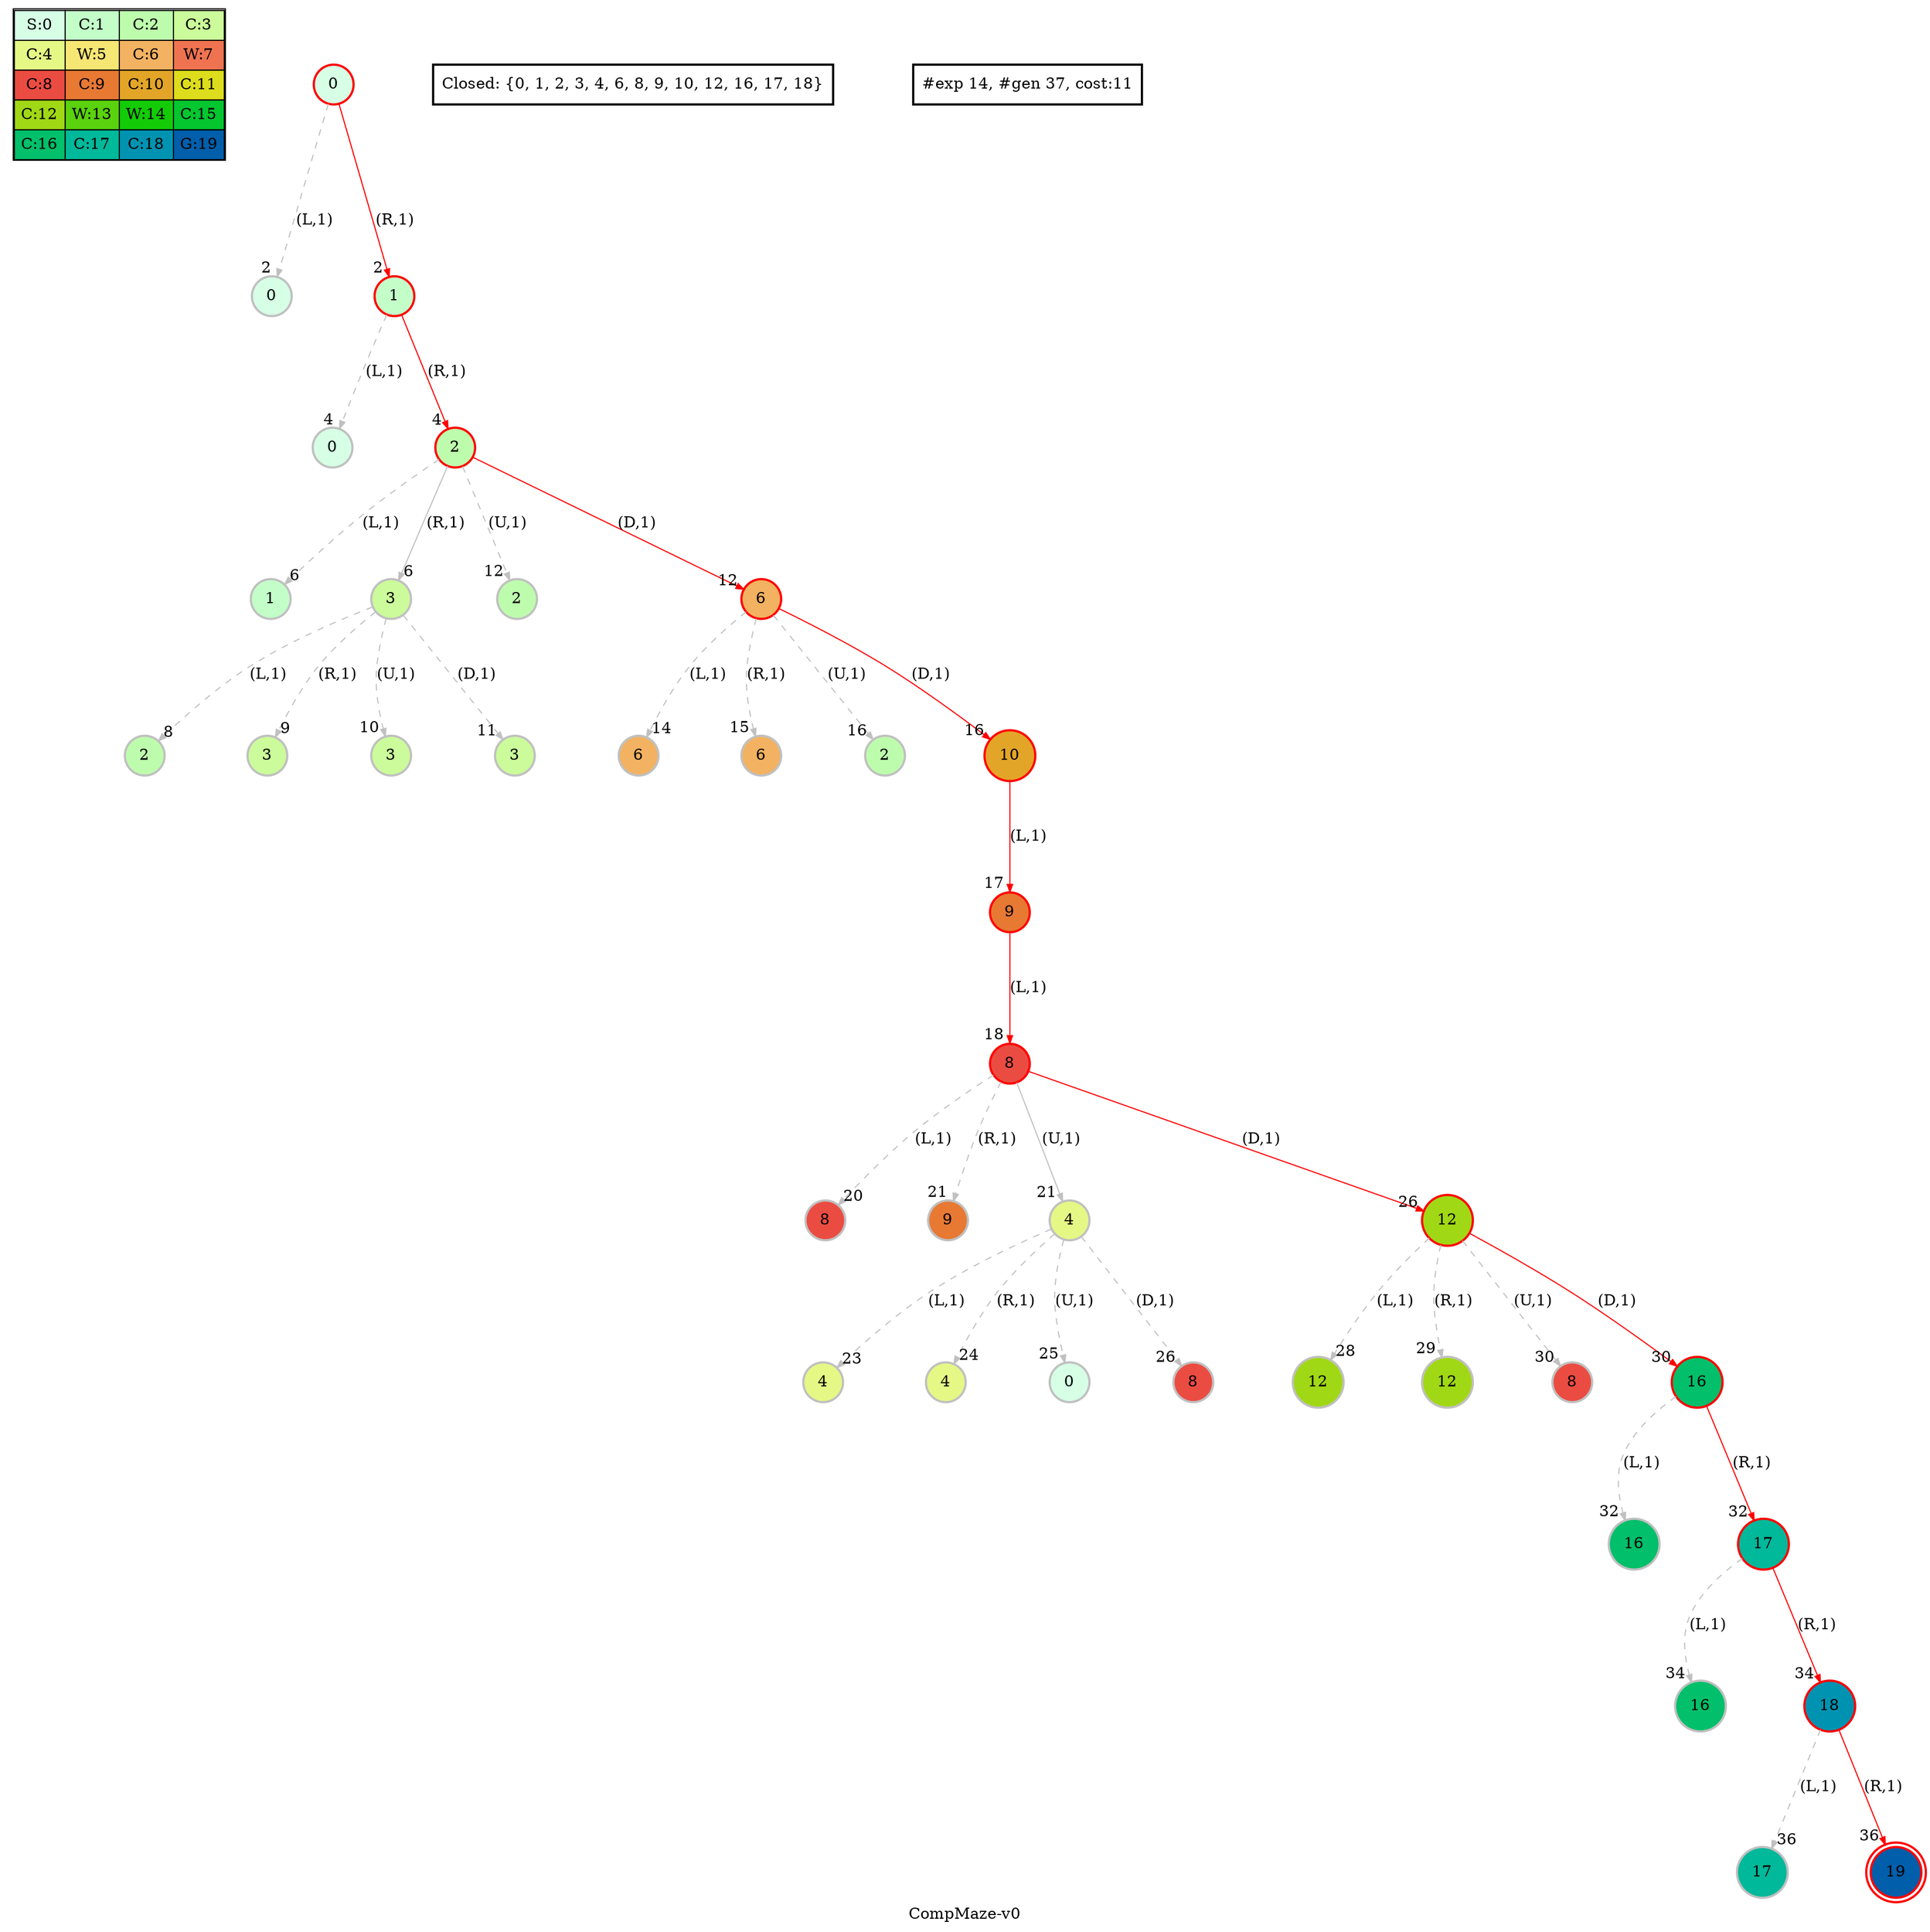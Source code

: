digraph CompMaze { label="CompMaze-v0" nodesep=1 ranksep="1.2" node [shape=circle penwidth=2] edge [arrowsize=0.7] 
subgraph MAP {label=Map;map [shape=plaintext label=<<table border="1" cellpadding="5" cellspacing="0" cellborder="1"><tr><td bgcolor="0.39803922 0.15947579 0.99679532 1.        ">S:0</td><td bgcolor="0.35098039 0.23194764 0.99315867 1.        ">C:1</td><td bgcolor="0.29607843 0.31486959 0.98720184 1.        ">C:2</td><td bgcolor="0.24901961 0.38410575 0.98063477 1.        ">C:3</td></tr><tr><td bgcolor="0.19411765 0.46220388 0.97128103 1.        ">C:4</td><td bgcolor="0.14705882 0.52643216 0.96182564 1.        ">W:5</td><td bgcolor="0.09215686 0.59770746 0.94913494 1.        ">C:6</td><td bgcolor="0.0372549  0.66454018 0.93467977 1.        ">W:7</td></tr><tr><td bgcolor="0.00980392 0.71791192 0.92090552 1.        ">C:8</td><td bgcolor="0.06470588 0.77520398 0.9032472  1.        ">C:9</td><td bgcolor="0.11176471 0.81974048 0.88677369 1.        ">C:10</td><td bgcolor="0.16666667 0.8660254  0.8660254  1.        ">C:11</td></tr><tr><td bgcolor="0.21372549 0.9005867  0.84695821 1.        ">C:12</td><td bgcolor="0.26862745 0.93467977 0.82325295 1.        ">W:13</td><td bgcolor="0.32352941 0.96182564 0.79801723 1.        ">W:14</td><td bgcolor="0.37058824 0.97940977 0.77520398 1.        ">C:15</td></tr><tr><td bgcolor="0.4254902  0.99315867 0.74725253 1.        ">C:16</td><td bgcolor="0.47254902 0.99907048 0.72218645 1.        ">C:17</td><td bgcolor="0.52745098 0.99907048 0.69169844 1.        ">C:18</td><td bgcolor="0.5745098  0.99315867 0.66454018 1.        ">G:19</td></tr></table>>]} 
"0_0" [label="0" style=filled color=grey fillcolor="0.39803922 0.15947579 0.99679532 1.        " ];
"0_0.0-0" [label="0" style=filled color=grey fillcolor="0.39803922 0.15947579 0.99679532 1.        " ]; "0_0" -> "0_0.0-0" [label="(L,1)" headlabel=" 2 " style="dashed" color=grey ]; "0_c" [label="Closed: {0}" shape=box]; 
"0_0" [label="0" style=filled color=black color=red fillcolor="0.39803922 0.15947579 0.99679532 1.        " ];"0_0.1-1" [label="1" style=filled color=grey color=red fillcolor="0.35098039 0.23194764 0.99315867 1.        " ]; "0_0" -> "0_0.1-1" [label="(R,1)" headlabel=" 2 " style="" color=grey color=red ]; "0_c" [label="Closed: {0}" shape=box]; 
"0_0.1.0-0" [label="0" style=filled color=grey fillcolor="0.39803922 0.15947579 0.99679532 1.        " ]; "0_0.1-1" -> "0_0.1.0-0" [label="(L,1)" headlabel=" 4 " style="dashed" color=grey ]; "0_c" [label="Closed: {0, 1}" shape=box]; 
"0_0.1-1" [label="1" style=filled color=black color=red fillcolor="0.35098039 0.23194764 0.99315867 1.        " ];"0_0.1.2-1" [label="2" style=filled color=grey color=red fillcolor="0.29607843 0.31486959 0.98720184 1.        " ]; "0_0.1-1" -> "0_0.1.2-1" [label="(R,1)" headlabel=" 4 " style="" color=grey color=red ]; "0_c" [label="Closed: {0, 1}" shape=box]; 
"0_0.1.2.1-0" [label="1" style=filled color=grey fillcolor="0.35098039 0.23194764 0.99315867 1.        " ]; "0_0.1.2-1" -> "0_0.1.2.1-0" [label="(L,1)" headlabel=" 6 " style="dashed" color=grey ]; "0_c" [label="Closed: {0, 1, 2}" shape=box]; 
"0_0.1.2-1" [label="2" style=filled color=black color=red fillcolor="0.29607843 0.31486959 0.98720184 1.        " ];"0_0.1.2.3-1" [label="3" style=filled color=grey fillcolor="0.24901961 0.38410575 0.98063477 1.        " ]; "0_0.1.2-1" -> "0_0.1.2.3-1" [label="(R,1)" headlabel=" 6 " style="" color=grey ]; "0_c" [label="Closed: {0, 1, 2}" shape=box]; 
"0_0.1.2.3.2-0" [label="2" style=filled color=grey fillcolor="0.29607843 0.31486959 0.98720184 1.        " ]; "0_0.1.2.3-1" -> "0_0.1.2.3.2-0" [label="(L,1)" headlabel=" 8 " style="dashed" color=grey ]; "0_c" [label="Closed: {0, 1, 2, 3}" shape=box]; 
"0_0.1.2.3.3-1" [label="3" style=filled color=grey fillcolor="0.24901961 0.38410575 0.98063477 1.        " ]; "0_0.1.2.3-1" -> "0_0.1.2.3.3-1" [label="(R,1)" headlabel=" 9 " style="dashed" color=grey ]; "0_c" [label="Closed: {0, 1, 2, 3}" shape=box]; 
"0_0.1.2.3.3-2" [label="3" style=filled color=grey fillcolor="0.24901961 0.38410575 0.98063477 1.        " ]; "0_0.1.2.3-1" -> "0_0.1.2.3.3-2" [label="(U,1)" headlabel=" 10 " style="dashed" color=grey ]; "0_c" [label="Closed: {0, 1, 2, 3}" shape=box]; 
"0_0.1.2.3.3-3" [label="3" style=filled color=grey fillcolor="0.24901961 0.38410575 0.98063477 1.        " ]; "0_0.1.2.3-1" -> "0_0.1.2.3.3-3" [label="(D,1)" headlabel=" 11 " style="dashed" color=grey ]; "0_c" [label="Closed: {0, 1, 2, 3}" shape=box]; 
"0_0.1.2.2-2" [label="2" style=filled color=grey fillcolor="0.29607843 0.31486959 0.98720184 1.        " ]; "0_0.1.2-1" -> "0_0.1.2.2-2" [label="(U,1)" headlabel=" 12 " style="dashed" color=grey ]; "0_c" [label="Closed: {0, 1, 2, 3}" shape=box]; 
"0_0.1.2.6-3" [label="6" style=filled color=grey color=red fillcolor="0.09215686 0.59770746 0.94913494 1.        " ]; "0_0.1.2-1" -> "0_0.1.2.6-3" [label="(D,1)" headlabel=" 12 " style="" color=grey color=red ]; "0_c" [label="Closed: {0, 1, 2, 3}" shape=box]; 
"0_0.1.2.6.6-0" [label="6" style=filled color=grey fillcolor="0.09215686 0.59770746 0.94913494 1.        " ]; "0_0.1.2.6-3" -> "0_0.1.2.6.6-0" [label="(L,1)" headlabel=" 14 " style="dashed" color=grey ]; "0_c" [label="Closed: {0, 1, 2, 3, 6}" shape=box]; 
"0_0.1.2.6.6-1" [label="6" style=filled color=grey fillcolor="0.09215686 0.59770746 0.94913494 1.        " ]; "0_0.1.2.6-3" -> "0_0.1.2.6.6-1" [label="(R,1)" headlabel=" 15 " style="dashed" color=grey ]; "0_c" [label="Closed: {0, 1, 2, 3, 6}" shape=box]; 
"0_0.1.2.6.2-2" [label="2" style=filled color=grey fillcolor="0.29607843 0.31486959 0.98720184 1.        " ]; "0_0.1.2.6-3" -> "0_0.1.2.6.2-2" [label="(U,1)" headlabel=" 16 " style="dashed" color=grey ]; "0_c" [label="Closed: {0, 1, 2, 3, 6}" shape=box]; 
"0_0.1.2.6-3" [label="6" style=filled color=black color=red fillcolor="0.09215686 0.59770746 0.94913494 1.        " ];"0_0.1.2.6.10-3" [label="10" style=filled color=grey color=red fillcolor="0.11176471 0.81974048 0.88677369 1.        " ]; "0_0.1.2.6-3" -> "0_0.1.2.6.10-3" [label="(D,1)" headlabel=" 16 " style="" color=grey color=red ]; "0_c" [label="Closed: {0, 1, 2, 3, 6}" shape=box]; 
"0_0.1.2.6.10-3" [label="10" style=filled color=black color=red fillcolor="0.11176471 0.81974048 0.88677369 1.        " ];"0_0.1.2.6.10.9-0" [label="9" style=filled color=grey color=red fillcolor="0.06470588 0.77520398 0.9032472  1.        " ]; "0_0.1.2.6.10-3" -> "0_0.1.2.6.10.9-0" [label="(L,1)" headlabel=" 17 " style="" color=grey color=red ]; "0_c" [label="Closed: {0, 1, 2, 3, 6, 10}" shape=box]; 
"0_0.1.2.6.10.9-0" [label="9" style=filled color=black color=red fillcolor="0.06470588 0.77520398 0.9032472  1.        " ];"0_0.1.2.6.10.9.8-0" [label="8" style=filled color=grey color=red fillcolor="0.00980392 0.71791192 0.92090552 1.        " ]; "0_0.1.2.6.10.9-0" -> "0_0.1.2.6.10.9.8-0" [label="(L,1)" headlabel=" 18 " style="" color=grey color=red ]; "0_c" [label="Closed: {0, 1, 2, 3, 6, 9, 10}" shape=box]; 
"0_0.1.2.6.10.9.8.8-0" [label="8" style=filled color=grey fillcolor="0.00980392 0.71791192 0.92090552 1.        " ]; "0_0.1.2.6.10.9.8-0" -> "0_0.1.2.6.10.9.8.8-0" [label="(L,1)" headlabel=" 20 " style="dashed" color=grey ]; "0_c" [label="Closed: {0, 1, 2, 3, 6, 8, 9, 10}" shape=box]; 
"0_0.1.2.6.10.9.8.9-1" [label="9" style=filled color=grey fillcolor="0.06470588 0.77520398 0.9032472  1.        " ]; "0_0.1.2.6.10.9.8-0" -> "0_0.1.2.6.10.9.8.9-1" [label="(R,1)" headlabel=" 21 " style="dashed" color=grey ]; "0_c" [label="Closed: {0, 1, 2, 3, 6, 8, 9, 10}" shape=box]; 
"0_0.1.2.6.10.9.8-0" [label="8" style=filled color=black color=red fillcolor="0.00980392 0.71791192 0.92090552 1.        " ];"0_0.1.2.6.10.9.8.4-2" [label="4" style=filled color=grey fillcolor="0.19411765 0.46220388 0.97128103 1.        " ]; "0_0.1.2.6.10.9.8-0" -> "0_0.1.2.6.10.9.8.4-2" [label="(U,1)" headlabel=" 21 " style="" color=grey ]; "0_c" [label="Closed: {0, 1, 2, 3, 6, 8, 9, 10}" shape=box]; 
"0_0.1.2.6.10.9.8.4.4-0" [label="4" style=filled color=grey fillcolor="0.19411765 0.46220388 0.97128103 1.        " ]; "0_0.1.2.6.10.9.8.4-2" -> "0_0.1.2.6.10.9.8.4.4-0" [label="(L,1)" headlabel=" 23 " style="dashed" color=grey ]; "0_c" [label="Closed: {0, 1, 2, 3, 4, 6, 8, 9, 10}" shape=box]; 
"0_0.1.2.6.10.9.8.4.4-1" [label="4" style=filled color=grey fillcolor="0.19411765 0.46220388 0.97128103 1.        " ]; "0_0.1.2.6.10.9.8.4-2" -> "0_0.1.2.6.10.9.8.4.4-1" [label="(R,1)" headlabel=" 24 " style="dashed" color=grey ]; "0_c" [label="Closed: {0, 1, 2, 3, 4, 6, 8, 9, 10}" shape=box]; 
"0_0.1.2.6.10.9.8.4.0-2" [label="0" style=filled color=grey fillcolor="0.39803922 0.15947579 0.99679532 1.        " ]; "0_0.1.2.6.10.9.8.4-2" -> "0_0.1.2.6.10.9.8.4.0-2" [label="(U,1)" headlabel=" 25 " style="dashed" color=grey ]; "0_c" [label="Closed: {0, 1, 2, 3, 4, 6, 8, 9, 10}" shape=box]; 
"0_0.1.2.6.10.9.8.4.8-3" [label="8" style=filled color=grey fillcolor="0.00980392 0.71791192 0.92090552 1.        " ]; "0_0.1.2.6.10.9.8.4-2" -> "0_0.1.2.6.10.9.8.4.8-3" [label="(D,1)" headlabel=" 26 " style="dashed" color=grey ]; "0_c" [label="Closed: {0, 1, 2, 3, 4, 6, 8, 9, 10}" shape=box]; 
"0_0.1.2.6.10.9.8.12-3" [label="12" style=filled color=grey color=red fillcolor="0.21372549 0.9005867  0.84695821 1.        " ]; "0_0.1.2.6.10.9.8-0" -> "0_0.1.2.6.10.9.8.12-3" [label="(D,1)" headlabel=" 26 " style="" color=grey color=red ]; "0_c" [label="Closed: {0, 1, 2, 3, 4, 6, 8, 9, 10}" shape=box]; 
"0_0.1.2.6.10.9.8.12.12-0" [label="12" style=filled color=grey fillcolor="0.21372549 0.9005867  0.84695821 1.        " ]; "0_0.1.2.6.10.9.8.12-3" -> "0_0.1.2.6.10.9.8.12.12-0" [label="(L,1)" headlabel=" 28 " style="dashed" color=grey ]; "0_c" [label="Closed: {0, 1, 2, 3, 4, 6, 8, 9, 10, 12}" shape=box]; 
"0_0.1.2.6.10.9.8.12.12-1" [label="12" style=filled color=grey fillcolor="0.21372549 0.9005867  0.84695821 1.        " ]; "0_0.1.2.6.10.9.8.12-3" -> "0_0.1.2.6.10.9.8.12.12-1" [label="(R,1)" headlabel=" 29 " style="dashed" color=grey ]; "0_c" [label="Closed: {0, 1, 2, 3, 4, 6, 8, 9, 10, 12}" shape=box]; 
"0_0.1.2.6.10.9.8.12.8-2" [label="8" style=filled color=grey fillcolor="0.00980392 0.71791192 0.92090552 1.        " ]; "0_0.1.2.6.10.9.8.12-3" -> "0_0.1.2.6.10.9.8.12.8-2" [label="(U,1)" headlabel=" 30 " style="dashed" color=grey ]; "0_c" [label="Closed: {0, 1, 2, 3, 4, 6, 8, 9, 10, 12}" shape=box]; 
"0_0.1.2.6.10.9.8.12-3" [label="12" style=filled color=black color=red fillcolor="0.21372549 0.9005867  0.84695821 1.        " ];"0_0.1.2.6.10.9.8.12.16-3" [label="16" style=filled color=grey color=red fillcolor="0.4254902  0.99315867 0.74725253 1.        " ]; "0_0.1.2.6.10.9.8.12-3" -> "0_0.1.2.6.10.9.8.12.16-3" [label="(D,1)" headlabel=" 30 " style="" color=grey color=red ]; "0_c" [label="Closed: {0, 1, 2, 3, 4, 6, 8, 9, 10, 12}" shape=box]; 
"0_0.1.2.6.10.9.8.12.16.16-0" [label="16" style=filled color=grey fillcolor="0.4254902  0.99315867 0.74725253 1.        " ]; "0_0.1.2.6.10.9.8.12.16-3" -> "0_0.1.2.6.10.9.8.12.16.16-0" [label="(L,1)" headlabel=" 32 " style="dashed" color=grey ]; "0_c" [label="Closed: {0, 1, 2, 3, 4, 6, 8, 9, 10, 12, 16}" shape=box]; 
"0_0.1.2.6.10.9.8.12.16-3" [label="16" style=filled color=black color=red fillcolor="0.4254902  0.99315867 0.74725253 1.        " ];"0_0.1.2.6.10.9.8.12.16.17-1" [label="17" style=filled color=grey color=red fillcolor="0.47254902 0.99907048 0.72218645 1.        " ]; "0_0.1.2.6.10.9.8.12.16-3" -> "0_0.1.2.6.10.9.8.12.16.17-1" [label="(R,1)" headlabel=" 32 " style="" color=grey color=red ]; "0_c" [label="Closed: {0, 1, 2, 3, 4, 6, 8, 9, 10, 12, 16}" shape=box]; 
"0_0.1.2.6.10.9.8.12.16.17.16-0" [label="16" style=filled color=grey fillcolor="0.4254902  0.99315867 0.74725253 1.        " ]; "0_0.1.2.6.10.9.8.12.16.17-1" -> "0_0.1.2.6.10.9.8.12.16.17.16-0" [label="(L,1)" headlabel=" 34 " style="dashed" color=grey ]; "0_c" [label="Closed: {0, 1, 2, 3, 4, 6, 8, 9, 10, 12, 16, 17}" shape=box]; 
"0_0.1.2.6.10.9.8.12.16.17-1" [label="17" style=filled color=black color=red fillcolor="0.47254902 0.99907048 0.72218645 1.        " ];"0_0.1.2.6.10.9.8.12.16.17.18-1" [label="18" style=filled color=grey color=red fillcolor="0.52745098 0.99907048 0.69169844 1.        " ]; "0_0.1.2.6.10.9.8.12.16.17-1" -> "0_0.1.2.6.10.9.8.12.16.17.18-1" [label="(R,1)" headlabel=" 34 " style="" color=grey color=red ]; "0_c" [label="Closed: {0, 1, 2, 3, 4, 6, 8, 9, 10, 12, 16, 17}" shape=box]; 
"0_0.1.2.6.10.9.8.12.16.17.18.17-0" [label="17" style=filled color=grey fillcolor="0.47254902 0.99907048 0.72218645 1.        " ]; "0_0.1.2.6.10.9.8.12.16.17.18-1" -> "0_0.1.2.6.10.9.8.12.16.17.18.17-0" [label="(L,1)" headlabel=" 36 " style="dashed" color=grey ]; "0_c" [label="Closed: {0, 1, 2, 3, 4, 6, 8, 9, 10, 12, 16, 17, 18}" shape=box]; 

"0_0.1.2.6.10.9.8.12.16.17.18-1" [label="18" style=filled color=black color=red fillcolor="0.52745098 0.99907048 0.69169844 1.        " ];"0_0.1.2.6.10.9.8.12.16.17.18.19-1" [label="19" style=filled color=black color=red fillcolor="0.5745098  0.99315867 0.66454018 1.        " peripheries=2 /*GOALSTATE*/]; "0_0.1.2.6.10.9.8.12.16.17.18-1" -> "0_0.1.2.6.10.9.8.12.16.17.18.19-1" [label="(R,1)" headlabel=" 36 " style="" color=grey color=red ]; "0_c" [label="Closed: {0, 1, 2, 3, 4, 6, 8, 9, 10, 12, 16, 17, 18}" shape=box];
"#exp 14, #gen 37, cost:11" [ shape=box ]; }

